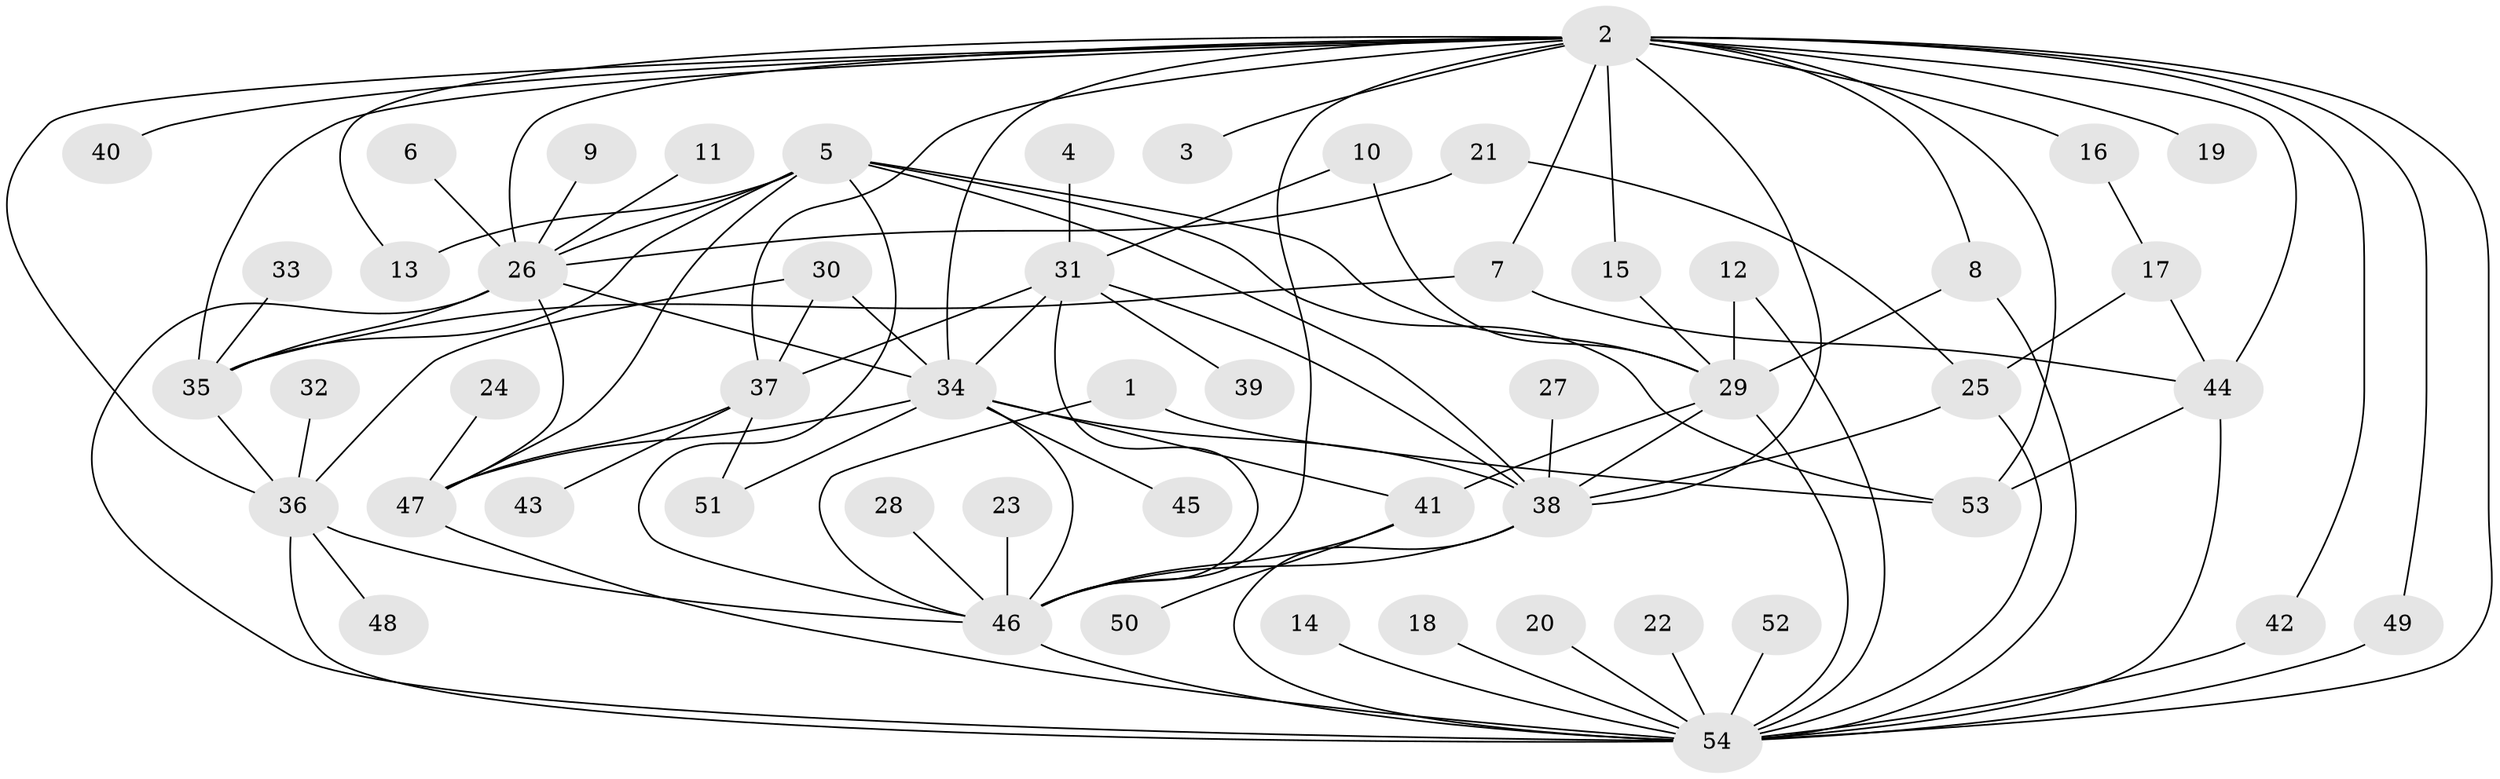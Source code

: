 // original degree distribution, {13: 0.009345794392523364, 14: 0.009345794392523364, 11: 0.018691588785046728, 8: 0.009345794392523364, 9: 0.018691588785046728, 2: 0.2523364485981308, 3: 0.12149532710280374, 16: 0.009345794392523364, 7: 0.028037383177570093, 4: 0.11214953271028037, 5: 0.037383177570093455, 6: 0.028037383177570093, 1: 0.34579439252336447}
// Generated by graph-tools (version 1.1) at 2025/26/03/09/25 03:26:05]
// undirected, 54 vertices, 99 edges
graph export_dot {
graph [start="1"]
  node [color=gray90,style=filled];
  1;
  2;
  3;
  4;
  5;
  6;
  7;
  8;
  9;
  10;
  11;
  12;
  13;
  14;
  15;
  16;
  17;
  18;
  19;
  20;
  21;
  22;
  23;
  24;
  25;
  26;
  27;
  28;
  29;
  30;
  31;
  32;
  33;
  34;
  35;
  36;
  37;
  38;
  39;
  40;
  41;
  42;
  43;
  44;
  45;
  46;
  47;
  48;
  49;
  50;
  51;
  52;
  53;
  54;
  1 -- 46 [weight=1.0];
  1 -- 53 [weight=1.0];
  2 -- 3 [weight=1.0];
  2 -- 7 [weight=1.0];
  2 -- 8 [weight=1.0];
  2 -- 13 [weight=1.0];
  2 -- 15 [weight=1.0];
  2 -- 16 [weight=2.0];
  2 -- 19 [weight=1.0];
  2 -- 26 [weight=2.0];
  2 -- 34 [weight=1.0];
  2 -- 35 [weight=2.0];
  2 -- 36 [weight=1.0];
  2 -- 37 [weight=1.0];
  2 -- 38 [weight=2.0];
  2 -- 40 [weight=1.0];
  2 -- 42 [weight=1.0];
  2 -- 44 [weight=1.0];
  2 -- 46 [weight=1.0];
  2 -- 49 [weight=1.0];
  2 -- 53 [weight=1.0];
  2 -- 54 [weight=1.0];
  4 -- 31 [weight=1.0];
  5 -- 13 [weight=1.0];
  5 -- 26 [weight=1.0];
  5 -- 29 [weight=1.0];
  5 -- 35 [weight=1.0];
  5 -- 38 [weight=1.0];
  5 -- 46 [weight=1.0];
  5 -- 47 [weight=1.0];
  5 -- 53 [weight=1.0];
  6 -- 26 [weight=1.0];
  7 -- 35 [weight=1.0];
  7 -- 44 [weight=1.0];
  8 -- 29 [weight=1.0];
  8 -- 54 [weight=2.0];
  9 -- 26 [weight=1.0];
  10 -- 29 [weight=1.0];
  10 -- 31 [weight=1.0];
  11 -- 26 [weight=1.0];
  12 -- 29 [weight=1.0];
  12 -- 54 [weight=1.0];
  14 -- 54 [weight=1.0];
  15 -- 29 [weight=1.0];
  16 -- 17 [weight=1.0];
  17 -- 25 [weight=1.0];
  17 -- 44 [weight=1.0];
  18 -- 54 [weight=1.0];
  20 -- 54 [weight=1.0];
  21 -- 25 [weight=1.0];
  21 -- 26 [weight=1.0];
  22 -- 54 [weight=1.0];
  23 -- 46 [weight=1.0];
  24 -- 47 [weight=1.0];
  25 -- 38 [weight=1.0];
  25 -- 54 [weight=1.0];
  26 -- 34 [weight=1.0];
  26 -- 35 [weight=1.0];
  26 -- 47 [weight=1.0];
  26 -- 54 [weight=1.0];
  27 -- 38 [weight=1.0];
  28 -- 46 [weight=1.0];
  29 -- 38 [weight=1.0];
  29 -- 41 [weight=1.0];
  29 -- 54 [weight=1.0];
  30 -- 34 [weight=1.0];
  30 -- 36 [weight=1.0];
  30 -- 37 [weight=1.0];
  31 -- 34 [weight=1.0];
  31 -- 37 [weight=1.0];
  31 -- 38 [weight=1.0];
  31 -- 39 [weight=1.0];
  31 -- 46 [weight=2.0];
  32 -- 36 [weight=1.0];
  33 -- 35 [weight=1.0];
  34 -- 38 [weight=2.0];
  34 -- 41 [weight=1.0];
  34 -- 45 [weight=1.0];
  34 -- 46 [weight=1.0];
  34 -- 47 [weight=1.0];
  34 -- 51 [weight=2.0];
  35 -- 36 [weight=1.0];
  36 -- 46 [weight=1.0];
  36 -- 48 [weight=1.0];
  36 -- 54 [weight=1.0];
  37 -- 43 [weight=1.0];
  37 -- 47 [weight=1.0];
  37 -- 51 [weight=1.0];
  38 -- 46 [weight=1.0];
  38 -- 54 [weight=1.0];
  41 -- 46 [weight=1.0];
  41 -- 50 [weight=1.0];
  42 -- 54 [weight=1.0];
  44 -- 53 [weight=1.0];
  44 -- 54 [weight=1.0];
  46 -- 54 [weight=2.0];
  47 -- 54 [weight=1.0];
  49 -- 54 [weight=1.0];
  52 -- 54 [weight=1.0];
}
